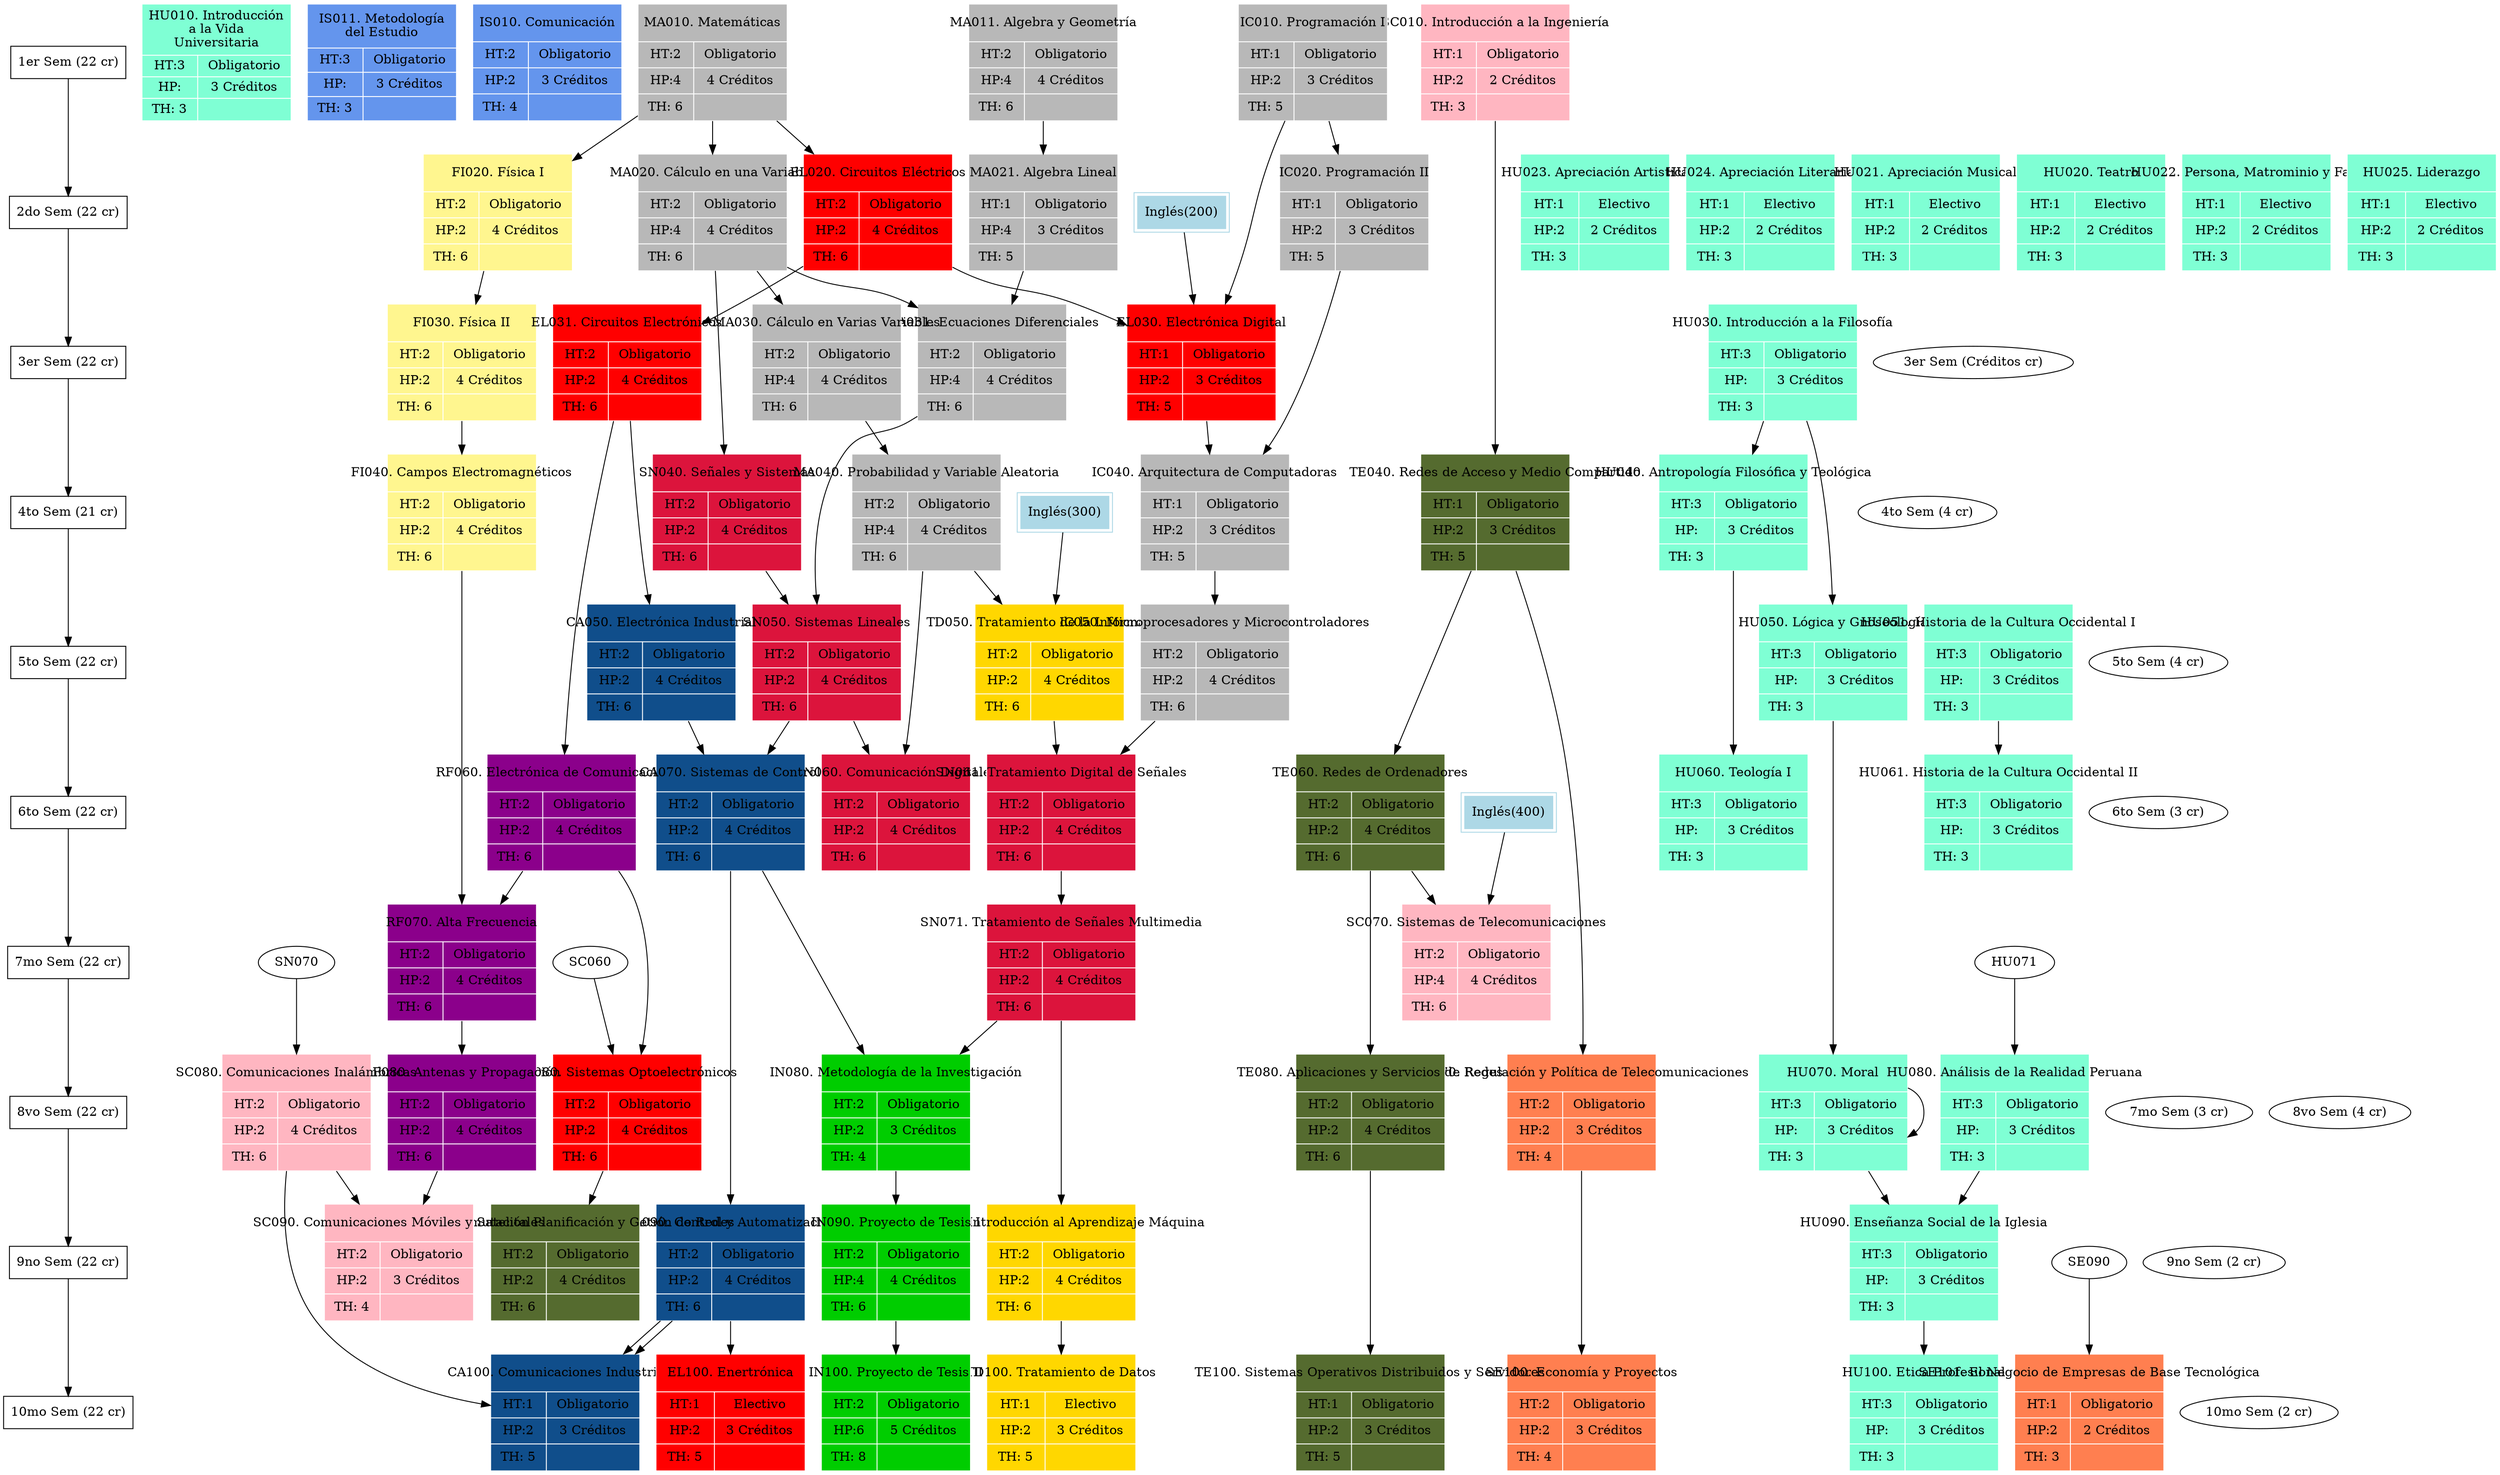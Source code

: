 digraph curricula													
{													
	bgcolor=white;												
	 "1er Sem (22 cr)" [shape=box];												
	 "2do Sem (22 cr)" [shape=box];												
	 "3er Sem (22 cr)" [shape=box];												
	 "4to Sem (21 cr)" [shape=box];												
	 "5to Sem (22 cr)" [shape=box];												
	 "6to Sem (22 cr)" [shape=box];												
	 "7mo Sem (22 cr)" [shape=box];												
	 "8vo Sem (22 cr)" [shape=box];												
	 "9no Sem (22 cr)" [shape=box];												
	 "10mo Sem (22 cr)" [shape=box];
	 
	"1er Sem (22 cr)"->"2do Sem (22 cr)"->"3er Sem (22 cr)"->"4to Sem (21 cr)"->"5to Sem (22 cr)"->"6to Sem (22 cr)"->"7mo Sem (22 cr)"->"8vo Sem (22 cr)"->"9no Sem (22 cr)"->"10mo Sem (22 cr)";												
													
													
	"HU010" [shape=record,width=2.3,fontsize=14,height=1.8,fixedsize=true,fontcolor=black,color=white,style=filled,peripheries=2, fillcolor=aquamarine, label="{HU010. Introducción\na la Vida\nUniversitaria|{{HT:3|HP:|TH: 3}|{Obligatorio|3 Créditos|  }}}"];												
	"IS011" [shape=record,width=2.3,fontsize=14,height=1.8,fixedsize=true,fontcolor=black,color=white,style=filled,peripheries=2, fillcolor=cornflowerblue, label="{IS011. Metodología\ndel Estudio|{{HT:3|HP:|TH: 3}|{Obligatorio|3 Créditos|  }}}"];												
	"IS010" [shape=record,width=2.3,fontsize=14,height=1.8,fixedsize=true,fontcolor=black,color=white,style=filled,peripheries=2, fillcolor=cornflowerblue, label="{IS010. Comunicación|{{HT:2|HP:2|TH: 4}|{Obligatorio|3 Créditos|  }}}"];												
	"MA010" [shape=record,width=2.3,fontsize=14,height=1.8,fixedsize=true,fontcolor=black,color=white,style=filled,peripheries=2, fillcolor=gray72, label="{MA010. Matemáticas|{{HT:2|HP:4|TH: 6}|{Obligatorio|4 Créditos|  }}}"];												
	"SC010" [shape=record,width=2.3,fontsize=14,height=1.8,fixedsize=true,fontcolor=black,color=white,style=filled,peripheries=2, fillcolor=lightpink, label="{SC010. Introducción a la Ingeniería|{{HT:1|HP:2|TH: 3}|{Obligatorio|2 Créditos|  }}}"];												
	"MA011" [shape=record,width=2.3,fontsize=14,height=1.8,fixedsize=true,fontcolor=black,color=white,style=filled,peripheries=2, fillcolor=gray72, label="{MA011. Algebra y Geometría|{{HT:2|HP:4|TH: 6}|{Obligatorio|4 Créditos|  }}}"];												
	"IC010" [shape=record,width=2.3,fontsize=14,height=1.8,fixedsize=true,fontcolor=black,color=white,style=filled,peripheries=2, fillcolor=grey72, label="{IC010. Programación I|{{HT:1|HP:2|TH: 5}|{Obligatorio|3 Créditos|  }}}"];												
													
													
													
													
													
	"FI020" [shape=record,width=2.3,fontsize=14,height=1.8,fixedsize=true,fontcolor=black,color=white,style=filled,peripheries=2, fillcolor=khaki1, label="{FI020. Física I|{{HT:2|HP:2|TH: 6}|{Obligatorio|4 Créditos|  }}}"];												
	"MA020" [shape=record,width=2.3,fontsize=14,height=1.8,fixedsize=true,fontcolor=black,color=white,style=filled,peripheries=2, fillcolor=gray72, label="{MA020. Cálculo en una Variable|{{HT:2|HP:4|TH: 6}|{Obligatorio|4 Créditos|  }}}"];												
	"MA021" [shape=record,width=2.3,fontsize=14,height=1.8,fixedsize=true,fontcolor=black,color=white,style=filled,peripheries=2, fillcolor=gray72, label="{MA021. Algebra Lineal|{{HT:1|HP:4|TH: 5}|{Obligatorio|3 Créditos|  }}}"];												
	"IC020" [shape=record,width=2.3,fontsize=14,height=1.8,fixedsize=true,fontcolor=black,color=white,style=filled,peripheries=2, fillcolor=grey72, label="{IC020. Programación II|{{HT:1|HP:2|TH: 5}|{Obligatorio|3 Créditos|  }}}"];												
	"EL020" [shape=record,width=2.3,fontsize=14,height=1.8,fixedsize=true,fontcolor=black,color=white,style=filled,peripheries=2, fillcolor=red, label="{EL020. Circuitos Eléctricos|{{HT:2|HP:2|TH: 6}|{Obligatorio|4 Créditos|  }}}"];												
	"HU023" [shape=record,width=2.3,fontsize=14,height=1.8,fixedsize=true,fontcolor=black,color=white,style=filled,peripheries=2, fillcolor=aquamarine, label="{HU023. Apreciación Artistica|{{HT:1|HP:2|TH: 3}|{Electivo|2 Créditos|  }}}"];												
	"HU024" [shape=record,width=2.3,fontsize=14,height=1.8,fixedsize=true,fontcolor=black,color=white,style=filled,peripheries=2, fillcolor=aquamarine, label="{HU024. Apreciación Literaria|{{HT:1|HP:2|TH: 3}|{Electivo|2 Créditos|  }}}"];												
	"HU021" [shape=record,width=2.3,fontsize=14,height=1.8,fixedsize=true,fontcolor=black,color=white,style=filled,peripheries=2, fillcolor=aquamarine, label="{HU021. Apreciación Musical|{{HT:1|HP:2|TH: 3}|{Electivo|2 Créditos|  }}}"];												
	"HU020" [shape=record,width=2.3,fontsize=14,height=1.8,fixedsize=true,fontcolor=black,color=white,style=filled,peripheries=2, fillcolor=aquamarine, label="{HU020. Teatro|{{HT:1|HP:2|TH: 3}|{Electivo|2 Créditos|  }}}"];												
	"HU022" [shape=record,width=2.3,fontsize=14,height=1.8,fixedsize=true,fontcolor=black,color=white,style=filled,peripheries=2, fillcolor=aquamarine, label="{HU022. Persona, Matrominio y Familia|{{HT:1|HP:2|TH: 3}|{Electivo|2 Créditos|  }}}"];												
	"HU025" [shape=record,width=2.3,fontsize=14,height=1.8,fixedsize=true,fontcolor=black,color=white,style=filled,peripheries=2, fillcolor=aquamarine, label="{HU025. Liderazgo|{{HT:1|HP:2|TH: 3}|{Electivo|2 Créditos|  }}}"];												
													
													
													
													
													
	"HU030" [shape=record,width=2.3,fontsize=14,height=1.8,fixedsize=true,fontcolor=black,color=white,style=filled,peripheries=2, fillcolor=aquamarine, label="{HU030. Introducción a la Filosofía|{{HT:3|HP:|TH: 3}|{Obligatorio|3 Créditos|  }}}"];												
	"MA031" [shape=record,width=2.3,fontsize=14,height=1.8,fixedsize=true,fontcolor=black,color=white,style=filled,peripheries=2, fillcolor=gray72, label="{MA031. Ecuaciones Diferenciales |{{HT:2|HP:4|TH: 6}|{Obligatorio|4 Créditos|  }}}"];												
	"FI030" [shape=record,width=2.3,fontsize=14,height=1.8,fixedsize=true,fontcolor=black,color=white,style=filled,peripheries=2, fillcolor=khaki1, label="{FI030. Física II|{{HT:2|HP:2|TH: 6}|{Obligatorio|4 Créditos|  }}}"];												
	"MA030" [shape=record,width=2.3,fontsize=14,height=1.8,fixedsize=true,fontcolor=black,color=white,style=filled,peripheries=2, fillcolor=gray72, label="{MA030. Cálculo en Varias Variables|{{HT:2|HP:4|TH: 6}|{Obligatorio|4 Créditos|  }}}"];												
	"EL030" [shape=record,width=2.3,fontsize=14,height=1.8,fixedsize=true,fontcolor=black,color=white,style=filled,peripheries=2, fillcolor=red, label="{EL030. Electrónica Digital|{{HT:1|HP:2|TH: 5}|{Obligatorio|3 Créditos|  }}}"];												
	"EL031" [shape=record,width=2.3,fontsize=14,height=1.8,fixedsize=true,fontcolor=black,color=white,style=filled,peripheries=2, fillcolor=red, label="{EL031. Circuitos Electrónicos|{{HT:2|HP:2|TH: 6}|{Obligatorio|4 Créditos|  }}}"];												
													
													
													
													
													
	"MA040" [shape=record,width=2.3,fontsize=14,height=1.8,fixedsize=true,fontcolor=black,color=white,style=filled,peripheries=2, fillcolor=gray72, label="{MA040. Probabilidad y Variable Aleatoria|{{HT:2|HP:4|TH: 6}|{Obligatorio|4 Créditos|  }}}"];												
	"IC040" [shape=record,width=2.3,fontsize=14,height=1.8,fixedsize=true,fontcolor=black,color=white,style=filled,peripheries=2, fillcolor=grey72, label="{IC040. Arquitectura de Computadoras|{{HT:1|HP:2|TH: 5}|{Obligatorio|3 Créditos|  }}}"];												
	"FI040" [shape=record,width=2.3,fontsize=14,height=1.8,fixedsize=true,fontcolor=black,color=white,style=filled,peripheries=2, fillcolor=khaki1, label="{FI040. Campos Electromagnéticos|{{HT:2|HP:2|TH: 6}|{Obligatorio|4 Créditos|  }}}"];												
	"SN040" [shape=record,width=2.3,fontsize=14,height=1.8,fixedsize=true,fontcolor=black,color=white,style=filled,peripheries=2, fillcolor=crimson, label="{SN040. Señales y Sistemas |{{HT:2|HP:2|TH: 6}|{Obligatorio|4 Créditos|  }}}"];												
	"TE040" [shape=record,width=2.3,fontsize=14,height=1.8,fixedsize=true,fontcolor=black,color=white,style=filled,peripheries=2, fillcolor=darkolivegreen, label="{TE040. Redes de Acceso y Medio Compartido|{{HT:1|HP:2|TH: 5}|{Obligatorio|3 Créditos|  }}}"];												
	"HU040" [shape=record,width=2.3,fontsize=14,height=1.8,fixedsize=true,fontcolor=black,color=white,style=filled,peripheries=2, fillcolor=aquamarine, label="{HU040. Antropología Filosófica y Teológica|{{HT:3|HP:|TH: 3}|{Obligatorio|3 Créditos|  }}}"];												
													
													
													
													
													
	"HU051" [shape=record,width=2.3,fontsize=14,height=1.8,fixedsize=true,fontcolor=black,color=white,style=filled,peripheries=2, fillcolor=aquamarine, label="{HU051. Historia de la Cultura Occidental I|{{HT:3|HP:|TH: 3}|{Obligatorio|3 Créditos|  }}}"];												
	"SN050" [shape=record,width=2.3,fontsize=14,height=1.8,fixedsize=true,fontcolor=black,color=white,style=filled,peripheries=2, fillcolor=crimson, label="{SN050. Sistemas Lineales|{{HT:2|HP:2|TH: 6}|{Obligatorio|4 Créditos|  }}}"];												
	"TD050" [shape=record,width=2.3,fontsize=14,height=1.8,fixedsize=true,fontcolor=black,color=white,style=filled,peripheries=2, fillcolor=gold, label="{TD050. Tratamiento de la Información|{{HT:2|HP:2|TH: 6}|{Obligatorio|4 Créditos|  }}}"];												
	"HU050" [shape=record,width=2.3,fontsize=14,height=1.8,fixedsize=true,fontcolor=black,color=white,style=filled,peripheries=2, fillcolor=aquamarine, label="{HU050. Lógica y Gnoseología|{{HT:3|HP:|TH: 3}|{Obligatorio|3 Créditos|  }}}"];												
	"IC050" [shape=record,width=2.3,fontsize=14,height=1.8,fixedsize=true,fontcolor=black,color=white,style=filled,peripheries=2, fillcolor=grey72, label="{IC050. Microprocesadores y Microcontroladores|{{HT:2|HP:2|TH: 6}|{Obligatorio|4 Créditos|  }}}"];												
	"CA050" [shape=record,width=2.3,fontsize=14,height=1.8,fixedsize=true,fontcolor=black,color=white,style=filled,peripheries=2, fillcolor=dodgerblue4, label="{CA050. Electrónica Industrial|{{HT:2|HP:2|TH: 6}|{Obligatorio|4 Créditos|  }}}"];												
													
													
													
													
													
	"TE060" [shape=record,width=2.3,fontsize=14,height=1.8,fixedsize=true,fontcolor=black,color=white,style=filled,peripheries=2, fillcolor=darkolivegreen, label="{TE060. Redes de Ordenadores|{{HT:2|HP:2|TH: 6}|{Obligatorio|4 Créditos|  }}}"];												
	"SN060" [shape=record,width=2.3,fontsize=14,height=1.8,fixedsize=true,fontcolor=black,color=white,style=filled,peripheries=2, fillcolor=crimson, label="{SN060. Comunicación Digitales|{{HT:2|HP:2|TH: 6}|{Obligatorio|4 Créditos|  }}}"];												
	"SN061" [shape=record,width=2.3,fontsize=14,height=1.8,fixedsize=true,fontcolor=black,color=white,style=filled,peripheries=2, fillcolor=crimson, label="{SN061. Tratamiento Digital de Señales|{{HT:2|HP:2|TH: 6}|{Obligatorio|4 Créditos|  }}}"];												
	"RF060" [shape=record,width=2.3,fontsize=14,height=1.8,fixedsize=true,fontcolor=black,color=white,style=filled,peripheries=2, fillcolor=magenta4, label="{RF060. Electrónica de Comunicaciones|{{HT:2|HP:2|TH: 6}|{Obligatorio|4 Créditos|  }}}"];												
	"HU060" [shape=record,width=2.3,fontsize=14,height=1.8,fixedsize=true,fontcolor=black,color=white,style=filled,peripheries=2, fillcolor=aquamarine, label="{HU060. Teología I|{{HT:3|HP:|TH: 3}|{Obligatorio|3 Créditos|  }}}"];												
	"HU061" [shape=record,width=2.3,fontsize=14,height=1.8,fixedsize=true,fontcolor=black,color=white,style=filled,peripheries=2, fillcolor=aquamarine, label="{HU061. Historia de la Cultura Occidental II|{{HT:3|HP:|TH: 3}|{Obligatorio|3 Créditos|  }}}"];												
													
													
													
													
													
	"CA070" [shape=record,width=2.3,fontsize=14,height=1.8,fixedsize=true,fontcolor=black,color=white,style=filled,peripheries=2, fillcolor=dodgerblue4, label="{CA070. Sistemas de Control|{{HT:2|HP:2|TH: 6}|{Obligatorio|4 Créditos|  }}}"];												
	"SN071" [shape=record,width=2.3,fontsize=14,height=1.8,fixedsize=true,fontcolor=black,color=white,style=filled,peripheries=2, fillcolor=crimson, label="{SN071. Tratamiento de Señales Multimedia|{{HT:2|HP:2|TH: 6}|{Obligatorio|4 Créditos|  }}}"];												
	"RF070" [shape=record,width=2.3,fontsize=14,height=1.8,fixedsize=true,fontcolor=black,color=white,style=filled,peripheries=2, fillcolor=magenta4, label="{RF070. Alta Frecuencia|{{HT:2|HP:2|TH: 6}|{Obligatorio|4 Créditos|  }}}"];												
	"SC070" [shape=record,width=2.3,fontsize=14,height=1.8,fixedsize=true,fontcolor=black,color=white,style=filled,peripheries=2, fillcolor=lightpink, label="{SC070. Sistemas de Telecomunicaciones|{{HT:2|HP:4|TH: 6}|{Obligatorio|4 Créditos|  }}}"];												
	"SE070" [shape=record,width=2.3,fontsize=14,height=1.8,fixedsize=true,fontcolor=black,color=white,style=filled,peripheries=2, fillcolor=coral, label="{SE070. Regulación y Política de Telecomunicaciones|{{HT:2|HP:2|TH: 4}|{Obligatorio|3 Créditos|  }}}"];												
	"HU070" [shape=record,width=2.3,fontsize=14,height=1.8,fixedsize=true,fontcolor=black,color=white,style=filled,peripheries=2, fillcolor=aquamarine, label="{HU070. Moral|{{HT:3|HP:|TH: 3}|{Obligatorio|3 Créditos|  }}}"];												
													
													
													
													
													
	"TE080" [shape=record,width=2.3,fontsize=14,height=1.8,fixedsize=true,fontcolor=black,color=white,style=filled,peripheries=2, fillcolor=darkolivegreen, label="{TE080. Aplicaciones y Servicios de Redes|{{HT:2|HP:2|TH: 6}|{Obligatorio|4 Créditos|  }}}"];												
	"EL080" [shape=record,width=2.3,fontsize=14,height=1.8,fixedsize=true,fontcolor=black,color=white,style=filled,peripheries=2, fillcolor=red, label="{EL080. Sistemas Optoelectrónicos|{{HT:2|HP:2|TH: 6}|{Obligatorio|4 Créditos|  }}}"];												
	"SC080" [shape=record,width=2.3,fontsize=14,height=1.8,fixedsize=true,fontcolor=black,color=white,style=filled,peripheries=2, fillcolor=lightpink, label="{SC080. Comunicaciones Inalámbricas|{{HT:2|HP:2|TH: 6}|{Obligatorio|4 Créditos|  }}}"];												
	"IN080" [shape=record,width=2.3,fontsize=14,height=1.8,fixedsize=true,fontcolor=black,color=white,style=filled,peripheries=2, fillcolor=green3, label="{IN080. Metodología de la Investigación|{{HT:2|HP:2|TH: 4}|{Obligatorio|3 Créditos|  }}}"];												
	"HU080" [shape=record,width=2.3,fontsize=14,height=1.8,fixedsize=true,fontcolor=black,color=white,style=filled,peripheries=2, fillcolor=aquamarine, label="{HU080. Análisis de la Realidad Peruana|{{HT:3|HP:|TH: 3}|{Obligatorio|3 Créditos|  }}}"];												
	"RF080" [shape=record,width=2.3,fontsize=14,height=1.8,fixedsize=true,fontcolor=black,color=white,style=filled,peripheries=2, fillcolor=magenta4, label="{RF080. Antenas y Propagación|{{HT:2|HP:2|TH: 6}|{Obligatorio|4 Créditos|  }}}"];												
													
													
													
													
													
	"HU090" [shape=record,width=2.3,fontsize=14,height=1.8,fixedsize=true,fontcolor=black,color=white,style=filled,peripheries=2, fillcolor=aquamarine, label="{HU090. Enseñanza Social de la Iglesia|{{HT:3|HP:|TH: 3}|{Obligatorio|3 Créditos|  }}}"];												
	"TE090" [shape=record,width=2.3,fontsize=14,height=1.8,fixedsize=true,fontcolor=black,color=white,style=filled,peripheries=2, fillcolor=darkolivegreen, label="{TE090. Conmutación Planificación y Getión de Redes|{{HT:2|HP:2|TH: 6}|{Obligatorio|4 Créditos|  }}}"];												
	"CA090" [shape=record,width=2.3,fontsize=14,height=1.8,fixedsize=true,fontcolor=black,color=white,style=filled,peripheries=2, fillcolor=dodgerblue4, label="{CA090. Control y Automatización|{{HT:2|HP:2|TH: 6}|{Obligatorio|4 Créditos|  }}}"];												
	"SC090" [shape=record,width=2.3,fontsize=14,height=1.8,fixedsize=true,fontcolor=black,color=white,style=filled,peripheries=2, fillcolor=lightpink, label="{SC090. Comunicaciones Móviles y Satelitales|{{HT:2|HP:2|TH: 4}|{Obligatorio|3 Créditos|  }}}"];												
	"TD090" [shape=record,width=2.3,fontsize=14,height=1.8,fixedsize=true,fontcolor=black,color=white,style=filled,peripheries=2, fillcolor=gold, label="{TD090. Introducción al Aprendizaje Máquina|{{HT:2|HP:2|TH: 6}|{Obligatorio|4 Créditos|  }}}"];												
	"IN090" [shape=record,width=2.3,fontsize=14,height=1.8,fixedsize=true,fontcolor=black,color=white,style=filled,peripheries=2, fillcolor=green3, label="{IN090. Proyecto de Tesis I|{{HT:2|HP:4|TH: 6}|{Obligatorio|4 Créditos|  }}}"];												
													
													
													
													
													
	"HU100" [shape=record,width=2.3,fontsize=14,height=1.8,fixedsize=true,fontcolor=black,color=white,style=filled,peripheries=2, fillcolor=aquamarine, label="{HU100. Etica Profesional|{{HT:3|HP:|TH: 3}|{Obligatorio|3 Créditos|  }}}"];												
	"SE101" [shape=record,width=2.3,fontsize=14,height=1.8,fixedsize=true,fontcolor=black,color=white,style=filled,peripheries=2, fillcolor=coral, label="{SE101. El Negocio de Empresas de Base Tecnológica|{{HT:1|HP:2|TH: 3}|{Obligatorio|2 Créditos|  }}}"];												
	"EL100" [shape=record,width=2.3,fontsize=14,height=1.8,fixedsize=true,fontcolor=black,color=white,style=filled,peripheries=2, fillcolor=red, label="{EL100. Enertrónica|{{HT:1|HP:2|TH: 5}|{Electivo|3 Créditos|  }}}"];												
	"CA100" [shape=record,width=2.3,fontsize=14,height=1.8,fixedsize=true,fontcolor=black,color=white,style=filled,peripheries=2, fillcolor=dodgerblue4, label="{CA100. Robótica|{{HT:1|HP:2|TH: 5}|{Electivo|3 Créditos|  }}}"];												
	"TD100" [shape=record,width=2.3,fontsize=14,height=1.8,fixedsize=true,fontcolor=black,color=white,style=filled,peripheries=2, fillcolor=gold, label="{TD100. Tratamiento de Datos|{{HT:1|HP:2|TH: 5}|{Electivo|3 Créditos|  }}}"];												
	"SE100" [shape=record,width=2.3,fontsize=14,height=1.8,fixedsize=true,fontcolor=black,color=white,style=filled,peripheries=2, fillcolor=coral, label="{SE100. Economía y Proyectos|{{HT:2|HP:2|TH: 4}|{Obligatorio|3 Créditos|  }}}"];												
	"TE100" [shape=record,width=2.3,fontsize=14,height=1.8,fixedsize=true,fontcolor=black,color=white,style=filled,peripheries=2, fillcolor=darkolivegreen, label="{TE100. Sistemas Operativos Distribuidos y Servidores|{{HT:1|HP:2|TH: 5}|{Obligatorio|3 Créditos|  }}}"];												
	"CA100" [shape=record,width=2.3,fontsize=14,height=1.8,fixedsize=true,fontcolor=black,color=white,style=filled,peripheries=2, fillcolor=dodgerblue4, label="{CA100. Comunicaciones Industriales|{{HT:1|HP:2|TH: 5}|{Obligatorio|3 Créditos|  }}}"];												
	"IN100" [shape=record,width=2.3,fontsize=14,height=1.8,fixedsize=true,fontcolor=black,color=white,style=filled,peripheries=2, fillcolor=green3, label="{IN100. Proyecto de Tesis II|{{HT:2|HP:6|TH: 8}|{Obligatorio|5 Créditos|  }}}"];												
													
												
													
													
													
													
	{ rank = same; "1er Sem (22 cr)";"HU010"; "IS011"; "IS010"; "MA010"; "SC010"; "MA011"; "IC010";  }												
	{ rank = same; "2do Sem (22 cr)";"FI020"; "MA020"; "MA021"; "IC020"; "EL020"; "HU023"; "HU024"; "HU021"; "HU020"; "HU022"; "HU025";  }												
	{ rank = same; "3er Sem (Créditos cr)";"HU030"; "MA031"; "FI030"; "MA030"; "EL030"; "EL031";  }												
	{ rank = same; "4to Sem (4 cr)";"MA040"; "IC040"; "FI040"; "SN040"; "TE040"; "HU040";  }												
	{ rank = same; "5to Sem (4 cr)";"HU051"; "SN050"; "TD050"; "HU050"; "IC050"; "CA050";  }												
	{ rank = same; "6to Sem (3 cr)";"TE060"; "SN060"; "SN061"; "RF060"; "HU060"; "HU061";  }												
	{ rank = same; "7mo Sem (3 cr)";"TE080"; "EL080"; "SC080"; "IN080"; "HU080"; "RF080";  }												
	{ rank = same; "8vo Sem (4 cr)";"TE080"; "EL080"; "SC080"; "IN080"; "HU080"; "RF080";  }												
	{ rank = same; "9no Sem (2 cr)";"HU090"; "TE090"; "CA090"; "SC090"; "TD090"; "IN090";  }												
	{ rank = same; "10mo Sem (2 cr)";"HU100"; "SE101"; "EL100"; "CA100"; "TD100"; "SE100"; "TE100"; "CA100"; "IN100";  }												
													
													
													
													
													
													
													
													
													
													
													
													
													
													
	MA010->FI020;												
	MA010->MA020;												
	MA011->MA021;												
	IC010->IC020;												
	MA010->EL020;												
													
													
													
													
													
													
													
													
													
													
													
													
	MA020->MA031;	MA021->MA031;											
	FI020->FI030;												
	MA020->MA030;												
	IC010->EL030;	EL020->EL030;		"Inglés(200)"[shape=polygon,sides=4,peripheries=2,color=lightblue,style=filled]; "Inglés(200)"->EL030;									
	EL020->EL031;												
													
													
													
													
													
	MA030->MA040;												
	EL030->IC040;	IC020->IC040;											
	FI030->FI040;												
	MA020->SN040;												
	SC010->TE040;												
	HU030->HU040;												
													
													
													
													
													
													
	SN040->SN050;	MA031->SN050;											
	MA040->TD050;			"Inglés(300)"[shape=polygon,sides=4,peripheries=2,color=lightblue,style=filled]; "Inglés(300)"->TD050;									
	HU030->HU050;												
	IC040->IC050;												
	EL031->CA050;												
													
													
													
													
													
	TE040->TE060;												
	MA040->SN060;	SN050->SN060;											
	TD050->SN061;	IC050->SN061;											
	EL031->RF060;												
	HU040->HU060;												
	HU051->HU061;												
													
													
													
													
													
	CA050->CA070;	SN050->CA070;											
	SN061->SN071;												
	FI040->RF070;	RF060->RF070;											
	TE060->SC070;			"Inglés(400)"[shape=polygon,sides=4,peripheries=2,color=lightblue,style=filled]; "Inglés(400)"->SC070;									
	TE040->SE070;												
	HU070->HU070;	HU050->HU070;											
													
													
													
													
													
	TE060->TE080;												
	SC060->EL080;	RF060->EL080;											
	SN070->SC080;												
	SN071->IN080;	CA070->IN080;											
	HU071->HU080;												
	RF070->RF080;												
													
													
													
													
													
	HU070->HU090;	HU080->HU090;											
	EL080->TE090;												
	CA070->CA090;												
	SC080->SC090;	RF080->SC090;											
	SN071->TD090;												
	IN080->IN090;												
													
													
													
													
													
	HU090->HU100;												
	SE090->SE101;												
	CA090->EL100;												
	CA090->CA100;												
	TD090->TD100;												
	SE070->SE100;												
	TE080->TE100;												
	SC080->CA100;	CA090->CA100;											
	IN090->IN100;												
													
}													